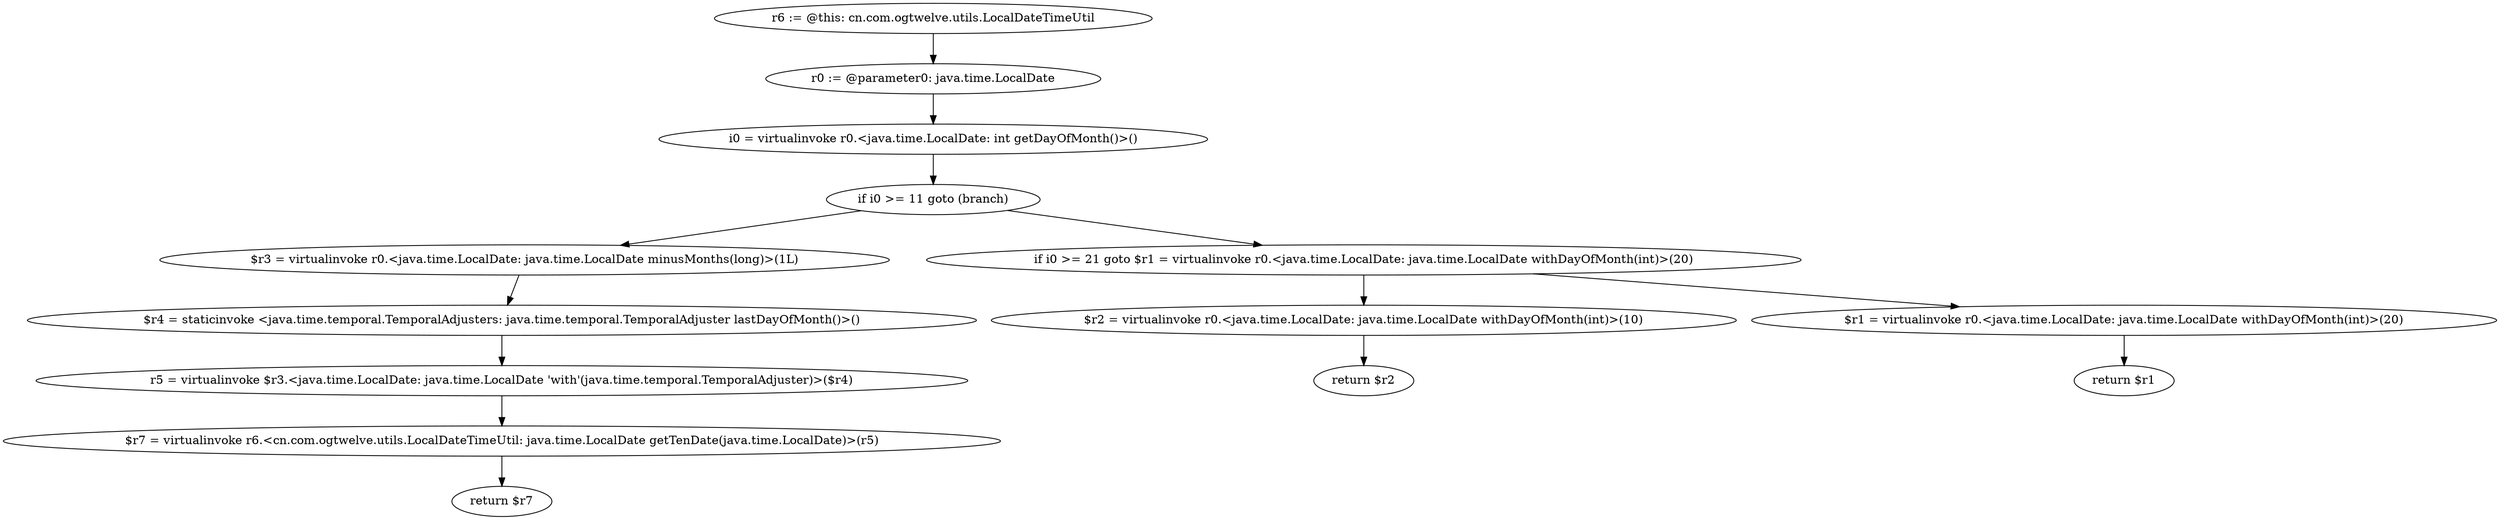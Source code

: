 digraph "unitGraph" {
    "r6 := @this: cn.com.ogtwelve.utils.LocalDateTimeUtil"
    "r0 := @parameter0: java.time.LocalDate"
    "i0 = virtualinvoke r0.<java.time.LocalDate: int getDayOfMonth()>()"
    "if i0 >= 11 goto (branch)"
    "$r3 = virtualinvoke r0.<java.time.LocalDate: java.time.LocalDate minusMonths(long)>(1L)"
    "$r4 = staticinvoke <java.time.temporal.TemporalAdjusters: java.time.temporal.TemporalAdjuster lastDayOfMonth()>()"
    "r5 = virtualinvoke $r3.<java.time.LocalDate: java.time.LocalDate 'with'(java.time.temporal.TemporalAdjuster)>($r4)"
    "$r7 = virtualinvoke r6.<cn.com.ogtwelve.utils.LocalDateTimeUtil: java.time.LocalDate getTenDate(java.time.LocalDate)>(r5)"
    "return $r7"
    "if i0 >= 21 goto $r1 = virtualinvoke r0.<java.time.LocalDate: java.time.LocalDate withDayOfMonth(int)>(20)"
    "$r2 = virtualinvoke r0.<java.time.LocalDate: java.time.LocalDate withDayOfMonth(int)>(10)"
    "return $r2"
    "$r1 = virtualinvoke r0.<java.time.LocalDate: java.time.LocalDate withDayOfMonth(int)>(20)"
    "return $r1"
    "r6 := @this: cn.com.ogtwelve.utils.LocalDateTimeUtil"->"r0 := @parameter0: java.time.LocalDate";
    "r0 := @parameter0: java.time.LocalDate"->"i0 = virtualinvoke r0.<java.time.LocalDate: int getDayOfMonth()>()";
    "i0 = virtualinvoke r0.<java.time.LocalDate: int getDayOfMonth()>()"->"if i0 >= 11 goto (branch)";
    "if i0 >= 11 goto (branch)"->"$r3 = virtualinvoke r0.<java.time.LocalDate: java.time.LocalDate minusMonths(long)>(1L)";
    "if i0 >= 11 goto (branch)"->"if i0 >= 21 goto $r1 = virtualinvoke r0.<java.time.LocalDate: java.time.LocalDate withDayOfMonth(int)>(20)";
    "$r3 = virtualinvoke r0.<java.time.LocalDate: java.time.LocalDate minusMonths(long)>(1L)"->"$r4 = staticinvoke <java.time.temporal.TemporalAdjusters: java.time.temporal.TemporalAdjuster lastDayOfMonth()>()";
    "$r4 = staticinvoke <java.time.temporal.TemporalAdjusters: java.time.temporal.TemporalAdjuster lastDayOfMonth()>()"->"r5 = virtualinvoke $r3.<java.time.LocalDate: java.time.LocalDate 'with'(java.time.temporal.TemporalAdjuster)>($r4)";
    "r5 = virtualinvoke $r3.<java.time.LocalDate: java.time.LocalDate 'with'(java.time.temporal.TemporalAdjuster)>($r4)"->"$r7 = virtualinvoke r6.<cn.com.ogtwelve.utils.LocalDateTimeUtil: java.time.LocalDate getTenDate(java.time.LocalDate)>(r5)";
    "$r7 = virtualinvoke r6.<cn.com.ogtwelve.utils.LocalDateTimeUtil: java.time.LocalDate getTenDate(java.time.LocalDate)>(r5)"->"return $r7";
    "if i0 >= 21 goto $r1 = virtualinvoke r0.<java.time.LocalDate: java.time.LocalDate withDayOfMonth(int)>(20)"->"$r2 = virtualinvoke r0.<java.time.LocalDate: java.time.LocalDate withDayOfMonth(int)>(10)";
    "if i0 >= 21 goto $r1 = virtualinvoke r0.<java.time.LocalDate: java.time.LocalDate withDayOfMonth(int)>(20)"->"$r1 = virtualinvoke r0.<java.time.LocalDate: java.time.LocalDate withDayOfMonth(int)>(20)";
    "$r2 = virtualinvoke r0.<java.time.LocalDate: java.time.LocalDate withDayOfMonth(int)>(10)"->"return $r2";
    "$r1 = virtualinvoke r0.<java.time.LocalDate: java.time.LocalDate withDayOfMonth(int)>(20)"->"return $r1";
}
